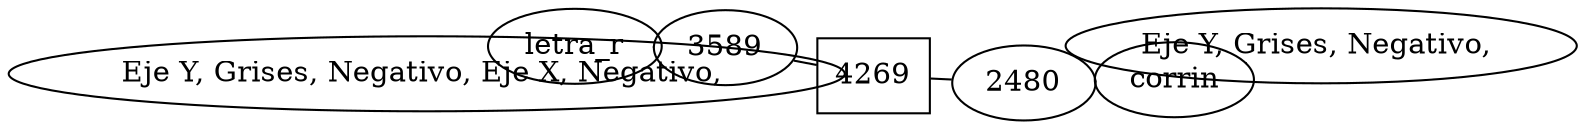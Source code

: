graph grafoDirigido{ 
 rankdir=LR; 
 node [shape=box]; layout=neato; 
 nodo00[label="4269"]; 
node [shape = ellipse]; 
nodo01[label="2480" ]; 
nodo11[label="corrin" ]; 
nodo21[label="Eje Y, Grises, Negativo, " ]; 
nodo02[label="3589" ]; 
nodo12[label="letra_r" ]; 
nodo22[label="Eje Y, Grises, Negativo, Eje X, Negativo, " ]; 
nodo00 -- nodo01 -- nodo11 -- nodo21[len=1.00]; 
nodo00 -- nodo02 -- nodo12 -- nodo22[len=1.00]; 

}